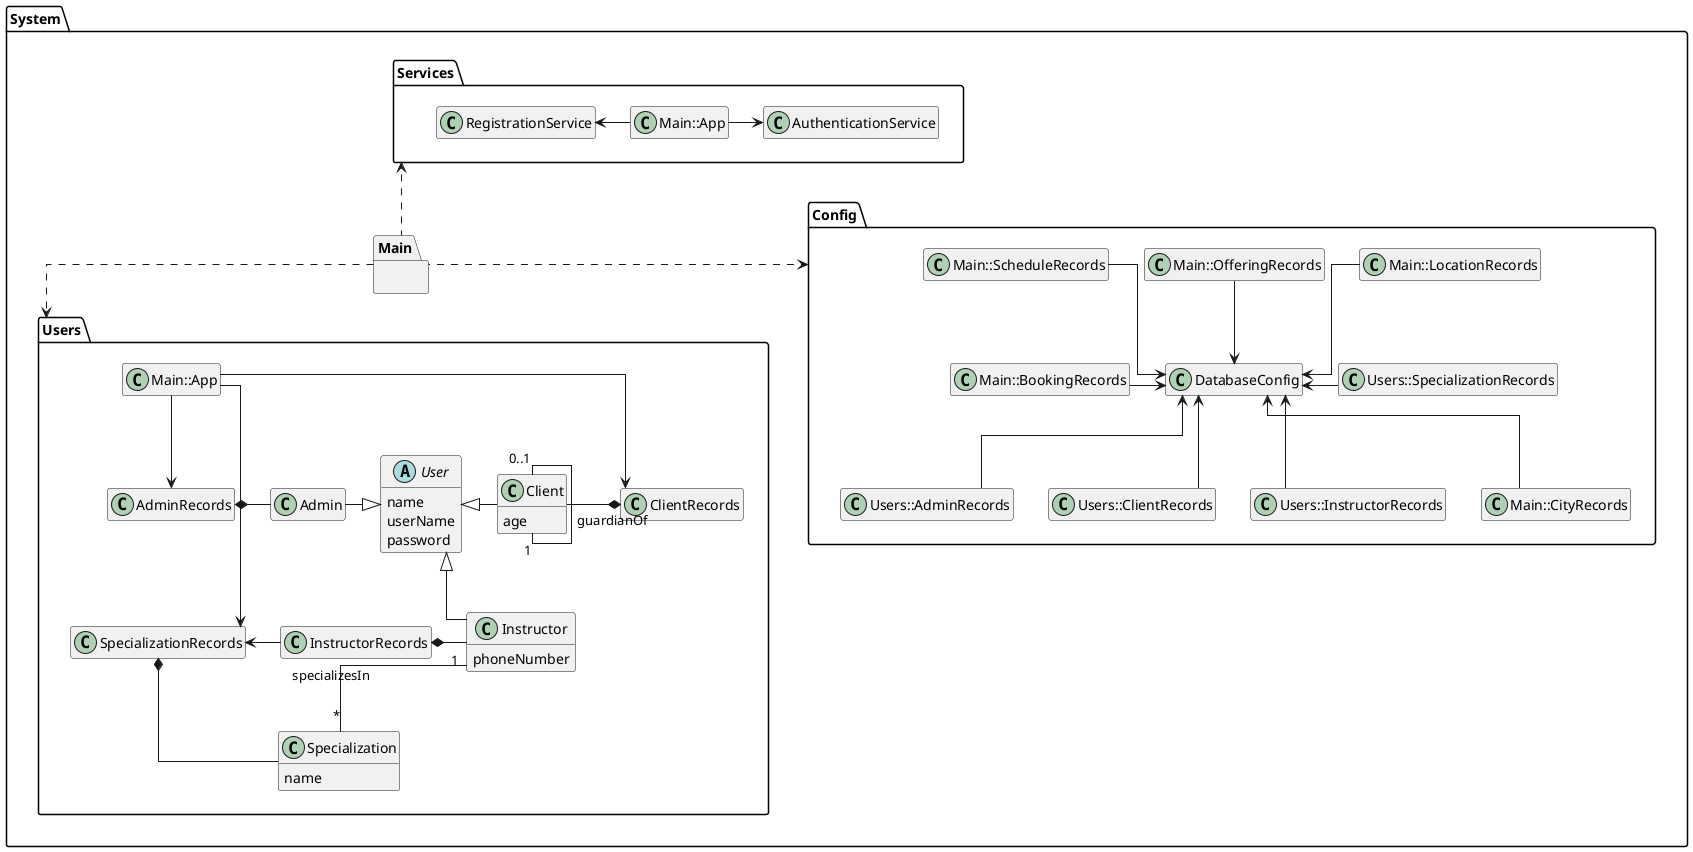 @startuml Package Diagram
hide empty members
skinparam linetype ortho

package System {
    package Main {}
    
    package Config {
        class DatabaseConfig {}
        
        class AdminRecords as "Users::AdminRecords"{}
        class ClientRecords as "Users::ClientRecords"{}
        class InstructorRecords as "Users::InstructorRecords"{}
        class SpecializationRecords as "Users::SpecializationRecords"{}
        class BookingRecords as "Main::BookingRecords"{}
        class CityRecords as "Main::CityRecords"{}
        class LocationRecords as "Main::LocationRecords"{}
        class OfferingRecords as "Main::OfferingRecords"{}
        class ScheduleRecords as "Main::ScheduleRecords"{}

        AdminRecords -up-> DatabaseConfig
        ClientRecords -up-> DatabaseConfig
        InstructorRecords -up-> DatabaseConfig
        SpecializationRecords -left-> DatabaseConfig
        BookingRecords -right-> DatabaseConfig
        CityRecords -up-> DatabaseConfig
        LocationRecords -down-> DatabaseConfig
        OfferingRecords -down-> DatabaseConfig
        ScheduleRecords -down-> DatabaseConfig
    }

    package Services {
        class AuthenticationService {}
        class RegistrationService {}
        class App as "Main::App"
        
        AuthenticationService <-left- App
        RegistrationService <-right- App
    }

    package Users {
        class App as "Main::App"

        abstract User {
            name
            userName
            password
        }
        class ClientRecords {}
        class Client {
            age
        }
        
        class SpecializationRecords {}
        class Specialization {
            name
        }
        class InstructorRecords {}
        class Instructor {
            phoneNumber
        }
        class AdminRecords {}
        class Admin {}
        
        App --> AdminRecords
        App --> ClientRecords
        App -> SpecializationRecords

        User <|-right- Client
        User <|-down- Instructor
        User <|-left- Admin
        
        AdminRecords *- Admin

        Client "0..1" -- "1" Client: guardianOf

        ClientRecords *-left- Client

        SpecializationRecords *- Specialization
        
        Instructor "1" -- "*" Specialization: specializesIn

        InstructorRecords *- Instructor
        InstructorRecords -left-> SpecializationRecords
    }
}

Main .left.> Config
Main .up.> Services
Main .down.> Users
@enduml
